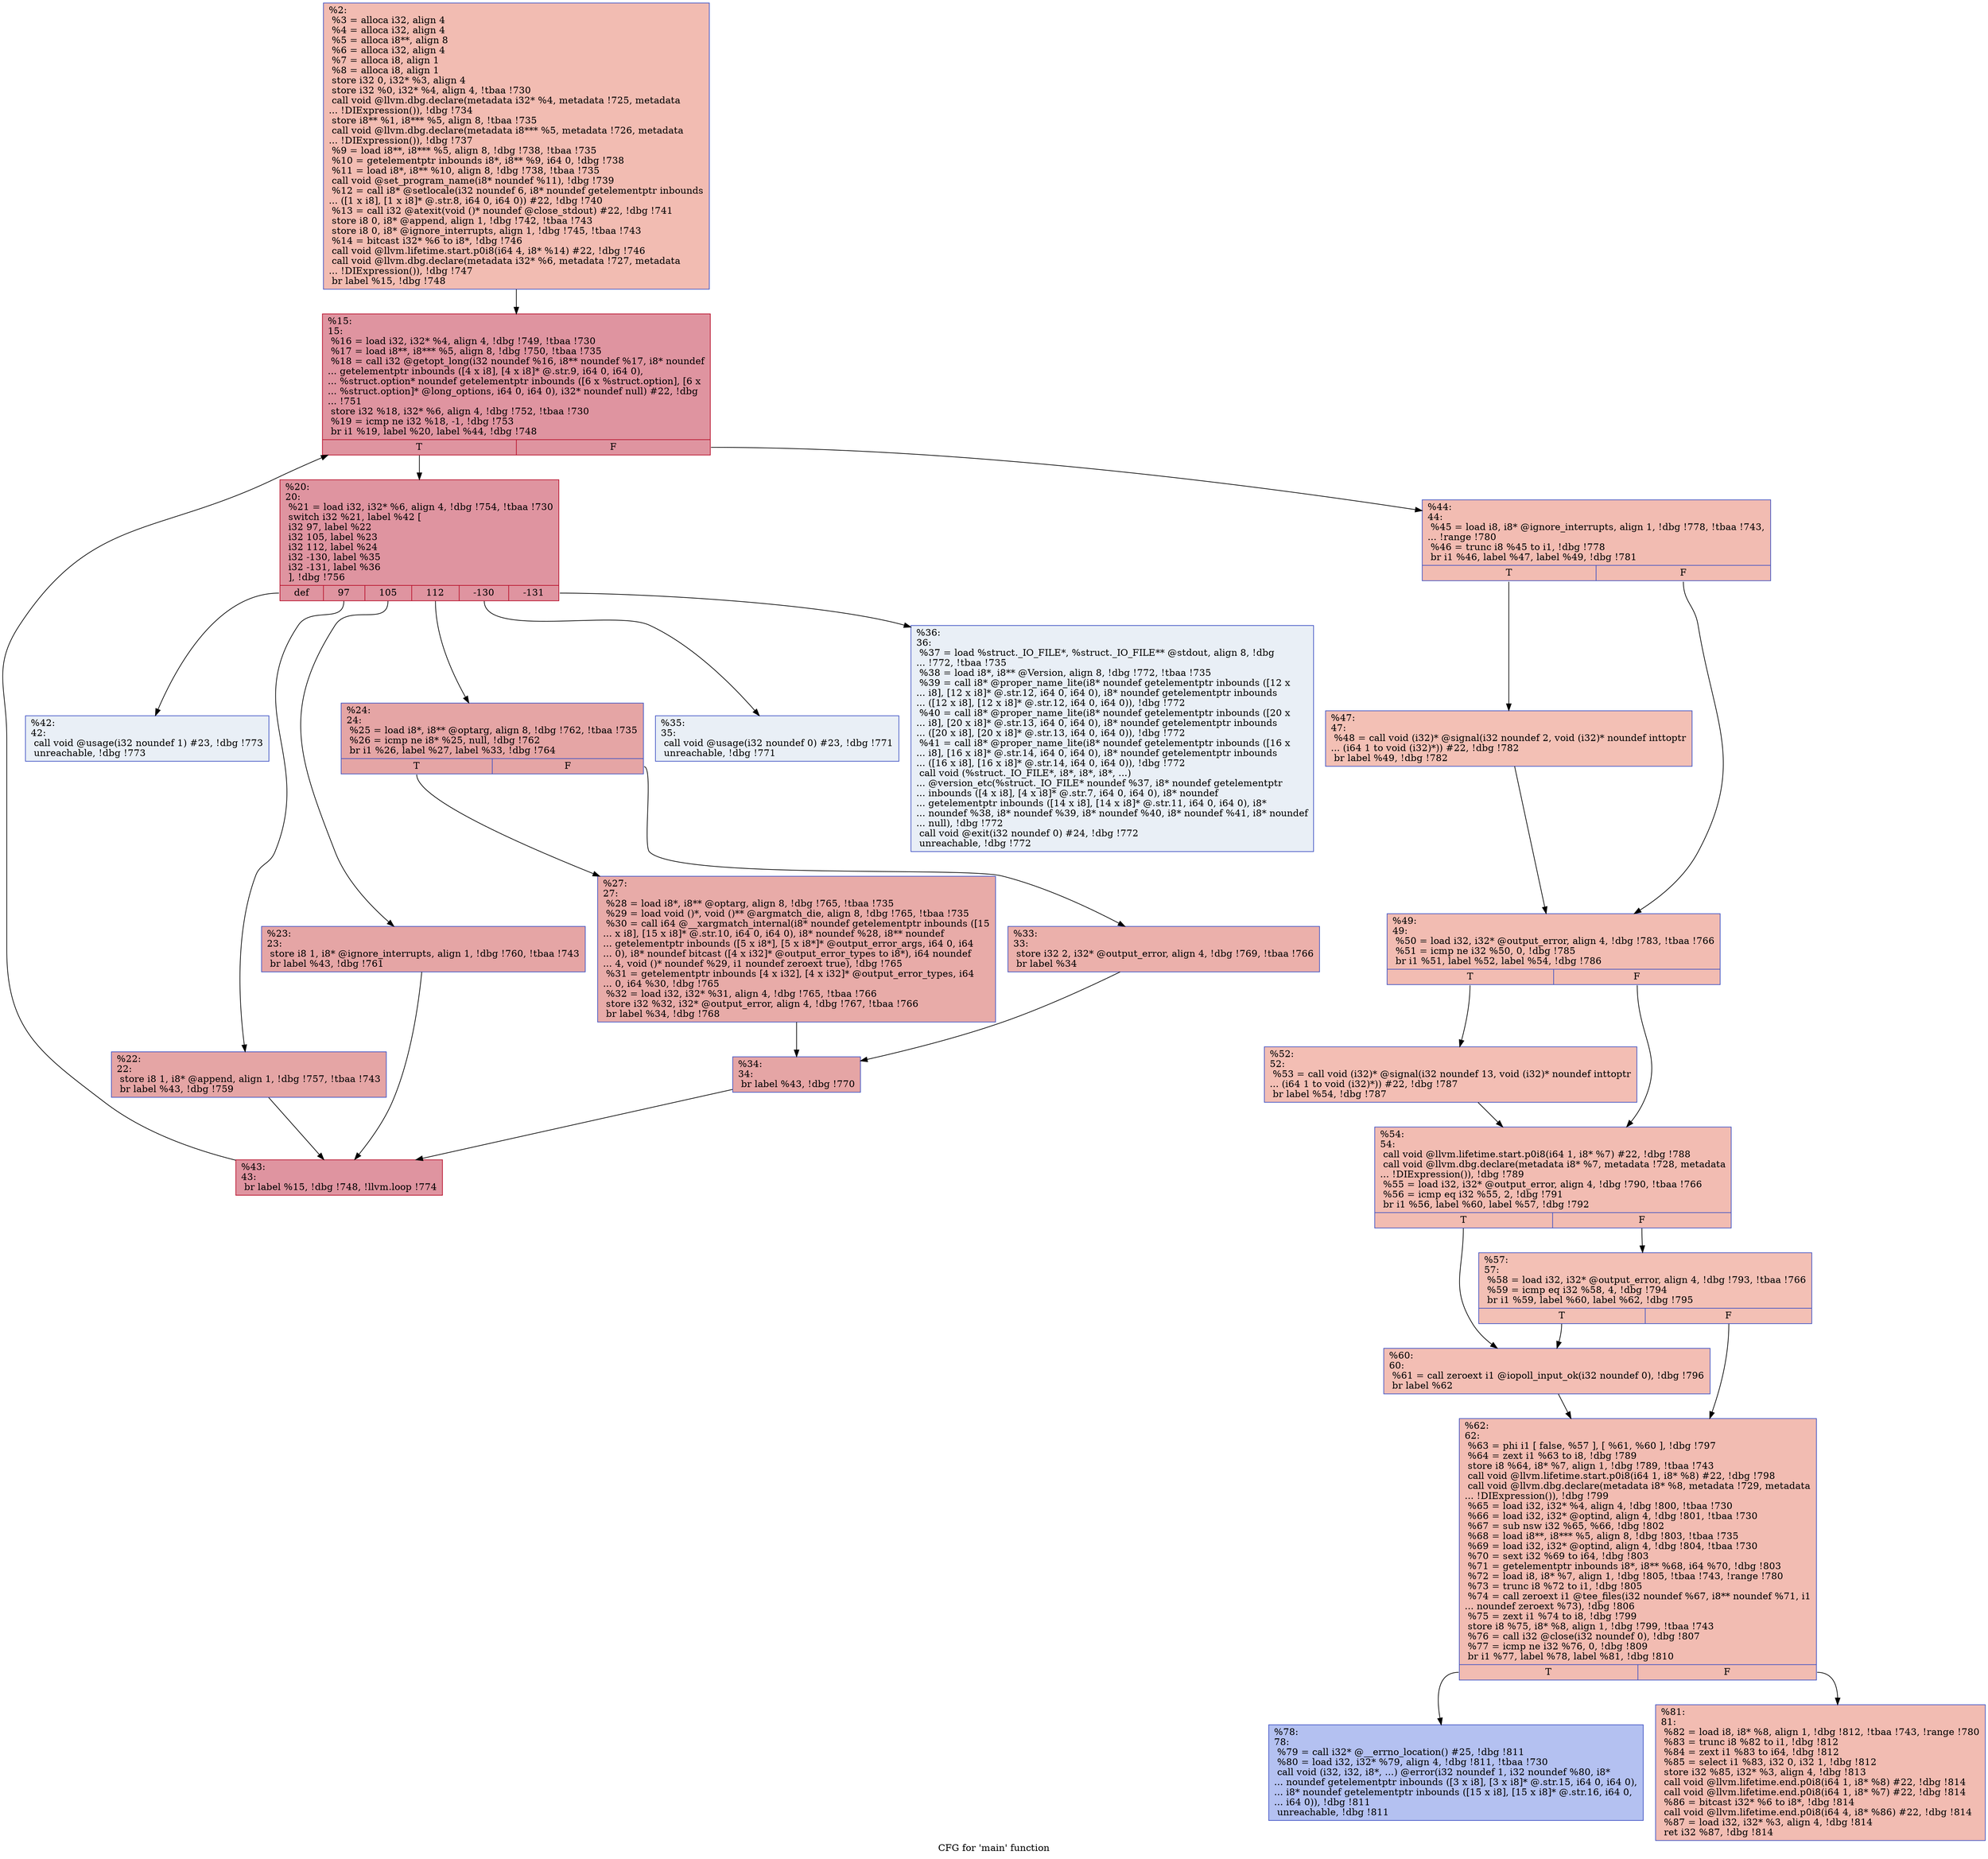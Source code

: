 digraph "CFG for 'main' function" {
	label="CFG for 'main' function";

	Node0x2403250 [shape=record,color="#3d50c3ff", style=filled, fillcolor="#e1675170",label="{%2:\l  %3 = alloca i32, align 4\l  %4 = alloca i32, align 4\l  %5 = alloca i8**, align 8\l  %6 = alloca i32, align 4\l  %7 = alloca i8, align 1\l  %8 = alloca i8, align 1\l  store i32 0, i32* %3, align 4\l  store i32 %0, i32* %4, align 4, !tbaa !730\l  call void @llvm.dbg.declare(metadata i32* %4, metadata !725, metadata\l... !DIExpression()), !dbg !734\l  store i8** %1, i8*** %5, align 8, !tbaa !735\l  call void @llvm.dbg.declare(metadata i8*** %5, metadata !726, metadata\l... !DIExpression()), !dbg !737\l  %9 = load i8**, i8*** %5, align 8, !dbg !738, !tbaa !735\l  %10 = getelementptr inbounds i8*, i8** %9, i64 0, !dbg !738\l  %11 = load i8*, i8** %10, align 8, !dbg !738, !tbaa !735\l  call void @set_program_name(i8* noundef %11), !dbg !739\l  %12 = call i8* @setlocale(i32 noundef 6, i8* noundef getelementptr inbounds\l... ([1 x i8], [1 x i8]* @.str.8, i64 0, i64 0)) #22, !dbg !740\l  %13 = call i32 @atexit(void ()* noundef @close_stdout) #22, !dbg !741\l  store i8 0, i8* @append, align 1, !dbg !742, !tbaa !743\l  store i8 0, i8* @ignore_interrupts, align 1, !dbg !745, !tbaa !743\l  %14 = bitcast i32* %6 to i8*, !dbg !746\l  call void @llvm.lifetime.start.p0i8(i64 4, i8* %14) #22, !dbg !746\l  call void @llvm.dbg.declare(metadata i32* %6, metadata !727, metadata\l... !DIExpression()), !dbg !747\l  br label %15, !dbg !748\l}"];
	Node0x2403250 -> Node0x2403360;
	Node0x2403360 [shape=record,color="#b70d28ff", style=filled, fillcolor="#b70d2870",label="{%15:\l15:                                               \l  %16 = load i32, i32* %4, align 4, !dbg !749, !tbaa !730\l  %17 = load i8**, i8*** %5, align 8, !dbg !750, !tbaa !735\l  %18 = call i32 @getopt_long(i32 noundef %16, i8** noundef %17, i8* noundef\l... getelementptr inbounds ([4 x i8], [4 x i8]* @.str.9, i64 0, i64 0),\l... %struct.option* noundef getelementptr inbounds ([6 x %struct.option], [6 x\l... %struct.option]* @long_options, i64 0, i64 0), i32* noundef null) #22, !dbg\l... !751\l  store i32 %18, i32* %6, align 4, !dbg !752, !tbaa !730\l  %19 = icmp ne i32 %18, -1, !dbg !753\l  br i1 %19, label %20, label %44, !dbg !748\l|{<s0>T|<s1>F}}"];
	Node0x2403360:s0 -> Node0x24033b0;
	Node0x2403360:s1 -> Node0x2403720;
	Node0x24033b0 [shape=record,color="#b70d28ff", style=filled, fillcolor="#b70d2870",label="{%20:\l20:                                               \l  %21 = load i32, i32* %6, align 4, !dbg !754, !tbaa !730\l  switch i32 %21, label %42 [\l    i32 97, label %22\l    i32 105, label %23\l    i32 112, label %24\l    i32 -130, label %35\l    i32 -131, label %36\l  ], !dbg !756\l|{<s0>def|<s1>97|<s2>105|<s3>112|<s4>-130|<s5>-131}}"];
	Node0x24033b0:s0 -> Node0x2403680;
	Node0x24033b0:s1 -> Node0x2403400;
	Node0x24033b0:s2 -> Node0x2403450;
	Node0x24033b0:s3 -> Node0x24034a0;
	Node0x24033b0:s4 -> Node0x24035e0;
	Node0x24033b0:s5 -> Node0x2403630;
	Node0x2403400 [shape=record,color="#3d50c3ff", style=filled, fillcolor="#c5333470",label="{%22:\l22:                                               \l  store i8 1, i8* @append, align 1, !dbg !757, !tbaa !743\l  br label %43, !dbg !759\l}"];
	Node0x2403400 -> Node0x24036d0;
	Node0x2403450 [shape=record,color="#3d50c3ff", style=filled, fillcolor="#c5333470",label="{%23:\l23:                                               \l  store i8 1, i8* @ignore_interrupts, align 1, !dbg !760, !tbaa !743\l  br label %43, !dbg !761\l}"];
	Node0x2403450 -> Node0x24036d0;
	Node0x24034a0 [shape=record,color="#3d50c3ff", style=filled, fillcolor="#c5333470",label="{%24:\l24:                                               \l  %25 = load i8*, i8** @optarg, align 8, !dbg !762, !tbaa !735\l  %26 = icmp ne i8* %25, null, !dbg !762\l  br i1 %26, label %27, label %33, !dbg !764\l|{<s0>T|<s1>F}}"];
	Node0x24034a0:s0 -> Node0x24034f0;
	Node0x24034a0:s1 -> Node0x2403540;
	Node0x24034f0 [shape=record,color="#3d50c3ff", style=filled, fillcolor="#cc403a70",label="{%27:\l27:                                               \l  %28 = load i8*, i8** @optarg, align 8, !dbg !765, !tbaa !735\l  %29 = load void ()*, void ()** @argmatch_die, align 8, !dbg !765, !tbaa !735\l  %30 = call i64 @__xargmatch_internal(i8* noundef getelementptr inbounds ([15\l... x i8], [15 x i8]* @.str.10, i64 0, i64 0), i8* noundef %28, i8** noundef\l... getelementptr inbounds ([5 x i8*], [5 x i8*]* @output_error_args, i64 0, i64\l... 0), i8* noundef bitcast ([4 x i32]* @output_error_types to i8*), i64 noundef\l... 4, void ()* noundef %29, i1 noundef zeroext true), !dbg !765\l  %31 = getelementptr inbounds [4 x i32], [4 x i32]* @output_error_types, i64\l... 0, i64 %30, !dbg !765\l  %32 = load i32, i32* %31, align 4, !dbg !765, !tbaa !766\l  store i32 %32, i32* @output_error, align 4, !dbg !767, !tbaa !766\l  br label %34, !dbg !768\l}"];
	Node0x24034f0 -> Node0x2403590;
	Node0x2403540 [shape=record,color="#3d50c3ff", style=filled, fillcolor="#d24b4070",label="{%33:\l33:                                               \l  store i32 2, i32* @output_error, align 4, !dbg !769, !tbaa !766\l  br label %34\l}"];
	Node0x2403540 -> Node0x2403590;
	Node0x2403590 [shape=record,color="#3d50c3ff", style=filled, fillcolor="#c5333470",label="{%34:\l34:                                               \l  br label %43, !dbg !770\l}"];
	Node0x2403590 -> Node0x24036d0;
	Node0x24035e0 [shape=record,color="#3d50c3ff", style=filled, fillcolor="#cedaeb70",label="{%35:\l35:                                               \l  call void @usage(i32 noundef 0) #23, !dbg !771\l  unreachable, !dbg !771\l}"];
	Node0x2403630 [shape=record,color="#3d50c3ff", style=filled, fillcolor="#cedaeb70",label="{%36:\l36:                                               \l  %37 = load %struct._IO_FILE*, %struct._IO_FILE** @stdout, align 8, !dbg\l... !772, !tbaa !735\l  %38 = load i8*, i8** @Version, align 8, !dbg !772, !tbaa !735\l  %39 = call i8* @proper_name_lite(i8* noundef getelementptr inbounds ([12 x\l... i8], [12 x i8]* @.str.12, i64 0, i64 0), i8* noundef getelementptr inbounds\l... ([12 x i8], [12 x i8]* @.str.12, i64 0, i64 0)), !dbg !772\l  %40 = call i8* @proper_name_lite(i8* noundef getelementptr inbounds ([20 x\l... i8], [20 x i8]* @.str.13, i64 0, i64 0), i8* noundef getelementptr inbounds\l... ([20 x i8], [20 x i8]* @.str.13, i64 0, i64 0)), !dbg !772\l  %41 = call i8* @proper_name_lite(i8* noundef getelementptr inbounds ([16 x\l... i8], [16 x i8]* @.str.14, i64 0, i64 0), i8* noundef getelementptr inbounds\l... ([16 x i8], [16 x i8]* @.str.14, i64 0, i64 0)), !dbg !772\l  call void (%struct._IO_FILE*, i8*, i8*, i8*, ...)\l... @version_etc(%struct._IO_FILE* noundef %37, i8* noundef getelementptr\l... inbounds ([4 x i8], [4 x i8]* @.str.7, i64 0, i64 0), i8* noundef\l... getelementptr inbounds ([14 x i8], [14 x i8]* @.str.11, i64 0, i64 0), i8*\l... noundef %38, i8* noundef %39, i8* noundef %40, i8* noundef %41, i8* noundef\l... null), !dbg !772\l  call void @exit(i32 noundef 0) #24, !dbg !772\l  unreachable, !dbg !772\l}"];
	Node0x2403680 [shape=record,color="#3d50c3ff", style=filled, fillcolor="#cedaeb70",label="{%42:\l42:                                               \l  call void @usage(i32 noundef 1) #23, !dbg !773\l  unreachable, !dbg !773\l}"];
	Node0x24036d0 [shape=record,color="#b70d28ff", style=filled, fillcolor="#b70d2870",label="{%43:\l43:                                               \l  br label %15, !dbg !748, !llvm.loop !774\l}"];
	Node0x24036d0 -> Node0x2403360;
	Node0x2403720 [shape=record,color="#3d50c3ff", style=filled, fillcolor="#e1675170",label="{%44:\l44:                                               \l  %45 = load i8, i8* @ignore_interrupts, align 1, !dbg !778, !tbaa !743,\l... !range !780\l  %46 = trunc i8 %45 to i1, !dbg !778\l  br i1 %46, label %47, label %49, !dbg !781\l|{<s0>T|<s1>F}}"];
	Node0x2403720:s0 -> Node0x2403770;
	Node0x2403720:s1 -> Node0x24037c0;
	Node0x2403770 [shape=record,color="#3d50c3ff", style=filled, fillcolor="#e5705870",label="{%47:\l47:                                               \l  %48 = call void (i32)* @signal(i32 noundef 2, void (i32)* noundef inttoptr\l... (i64 1 to void (i32)*)) #22, !dbg !782\l  br label %49, !dbg !782\l}"];
	Node0x2403770 -> Node0x24037c0;
	Node0x24037c0 [shape=record,color="#3d50c3ff", style=filled, fillcolor="#e1675170",label="{%49:\l49:                                               \l  %50 = load i32, i32* @output_error, align 4, !dbg !783, !tbaa !766\l  %51 = icmp ne i32 %50, 0, !dbg !785\l  br i1 %51, label %52, label %54, !dbg !786\l|{<s0>T|<s1>F}}"];
	Node0x24037c0:s0 -> Node0x2403810;
	Node0x24037c0:s1 -> Node0x2403860;
	Node0x2403810 [shape=record,color="#3d50c3ff", style=filled, fillcolor="#e36c5570",label="{%52:\l52:                                               \l  %53 = call void (i32)* @signal(i32 noundef 13, void (i32)* noundef inttoptr\l... (i64 1 to void (i32)*)) #22, !dbg !787\l  br label %54, !dbg !787\l}"];
	Node0x2403810 -> Node0x2403860;
	Node0x2403860 [shape=record,color="#3d50c3ff", style=filled, fillcolor="#e1675170",label="{%54:\l54:                                               \l  call void @llvm.lifetime.start.p0i8(i64 1, i8* %7) #22, !dbg !788\l  call void @llvm.dbg.declare(metadata i8* %7, metadata !728, metadata\l... !DIExpression()), !dbg !789\l  %55 = load i32, i32* @output_error, align 4, !dbg !790, !tbaa !766\l  %56 = icmp eq i32 %55, 2, !dbg !791\l  br i1 %56, label %60, label %57, !dbg !792\l|{<s0>T|<s1>F}}"];
	Node0x2403860:s0 -> Node0x2403900;
	Node0x2403860:s1 -> Node0x24038b0;
	Node0x24038b0 [shape=record,color="#3d50c3ff", style=filled, fillcolor="#e5705870",label="{%57:\l57:                                               \l  %58 = load i32, i32* @output_error, align 4, !dbg !793, !tbaa !766\l  %59 = icmp eq i32 %58, 4, !dbg !794\l  br i1 %59, label %60, label %62, !dbg !795\l|{<s0>T|<s1>F}}"];
	Node0x24038b0:s0 -> Node0x2403900;
	Node0x24038b0:s1 -> Node0x2403950;
	Node0x2403900 [shape=record,color="#3d50c3ff", style=filled, fillcolor="#e36c5570",label="{%60:\l60:                                               \l  %61 = call zeroext i1 @iopoll_input_ok(i32 noundef 0), !dbg !796\l  br label %62\l}"];
	Node0x2403900 -> Node0x2403950;
	Node0x2403950 [shape=record,color="#3d50c3ff", style=filled, fillcolor="#e1675170",label="{%62:\l62:                                               \l  %63 = phi i1 [ false, %57 ], [ %61, %60 ], !dbg !797\l  %64 = zext i1 %63 to i8, !dbg !789\l  store i8 %64, i8* %7, align 1, !dbg !789, !tbaa !743\l  call void @llvm.lifetime.start.p0i8(i64 1, i8* %8) #22, !dbg !798\l  call void @llvm.dbg.declare(metadata i8* %8, metadata !729, metadata\l... !DIExpression()), !dbg !799\l  %65 = load i32, i32* %4, align 4, !dbg !800, !tbaa !730\l  %66 = load i32, i32* @optind, align 4, !dbg !801, !tbaa !730\l  %67 = sub nsw i32 %65, %66, !dbg !802\l  %68 = load i8**, i8*** %5, align 8, !dbg !803, !tbaa !735\l  %69 = load i32, i32* @optind, align 4, !dbg !804, !tbaa !730\l  %70 = sext i32 %69 to i64, !dbg !803\l  %71 = getelementptr inbounds i8*, i8** %68, i64 %70, !dbg !803\l  %72 = load i8, i8* %7, align 1, !dbg !805, !tbaa !743, !range !780\l  %73 = trunc i8 %72 to i1, !dbg !805\l  %74 = call zeroext i1 @tee_files(i32 noundef %67, i8** noundef %71, i1\l... noundef zeroext %73), !dbg !806\l  %75 = zext i1 %74 to i8, !dbg !799\l  store i8 %75, i8* %8, align 1, !dbg !799, !tbaa !743\l  %76 = call i32 @close(i32 noundef 0), !dbg !807\l  %77 = icmp ne i32 %76, 0, !dbg !809\l  br i1 %77, label %78, label %81, !dbg !810\l|{<s0>T|<s1>F}}"];
	Node0x2403950:s0 -> Node0x24039a0;
	Node0x2403950:s1 -> Node0x24039f0;
	Node0x24039a0 [shape=record,color="#3d50c3ff", style=filled, fillcolor="#5572df70",label="{%78:\l78:                                               \l  %79 = call i32* @__errno_location() #25, !dbg !811\l  %80 = load i32, i32* %79, align 4, !dbg !811, !tbaa !730\l  call void (i32, i32, i8*, ...) @error(i32 noundef 1, i32 noundef %80, i8*\l... noundef getelementptr inbounds ([3 x i8], [3 x i8]* @.str.15, i64 0, i64 0),\l... i8* noundef getelementptr inbounds ([15 x i8], [15 x i8]* @.str.16, i64 0,\l... i64 0)), !dbg !811\l  unreachable, !dbg !811\l}"];
	Node0x24039f0 [shape=record,color="#3d50c3ff", style=filled, fillcolor="#e1675170",label="{%81:\l81:                                               \l  %82 = load i8, i8* %8, align 1, !dbg !812, !tbaa !743, !range !780\l  %83 = trunc i8 %82 to i1, !dbg !812\l  %84 = zext i1 %83 to i64, !dbg !812\l  %85 = select i1 %83, i32 0, i32 1, !dbg !812\l  store i32 %85, i32* %3, align 4, !dbg !813\l  call void @llvm.lifetime.end.p0i8(i64 1, i8* %8) #22, !dbg !814\l  call void @llvm.lifetime.end.p0i8(i64 1, i8* %7) #22, !dbg !814\l  %86 = bitcast i32* %6 to i8*, !dbg !814\l  call void @llvm.lifetime.end.p0i8(i64 4, i8* %86) #22, !dbg !814\l  %87 = load i32, i32* %3, align 4, !dbg !814\l  ret i32 %87, !dbg !814\l}"];
}
